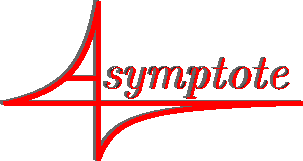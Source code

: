 import graph;

size(150,80,IgnoreAspect);

real f(real t) {return t < 0 ? -1/t : -0.5/t;}

picture logo(pair s=0, pen q) 
{
  picture pic=new picture;
  pen p=linewidth(2)+fontsize(24)+q;
  real a=-0.5;
  real b=1;
  real eps=0.1;
  draw(pic,shift((eps,-f(a)))*graph(f,a,-eps),p);
  draw(pic,shift(-(eps,f(b)))*graph(f,eps,b),p);
  real c=0.5*a;
  pair z=(0,f(c)-f(a));
  draw(pic,z+c+eps--z,p);
  label(pic,"{\it symptote}",z,0.25*E,p);
  axes(pic,p);
  return shift(s)*pic;
} 

pair z=(-0.015,0.08);
for(real x=0; x < 1; x += 0.1) {
  add(logo(x*z,gray(0.4*x)));
} 
add(logo(red));

shipout();
